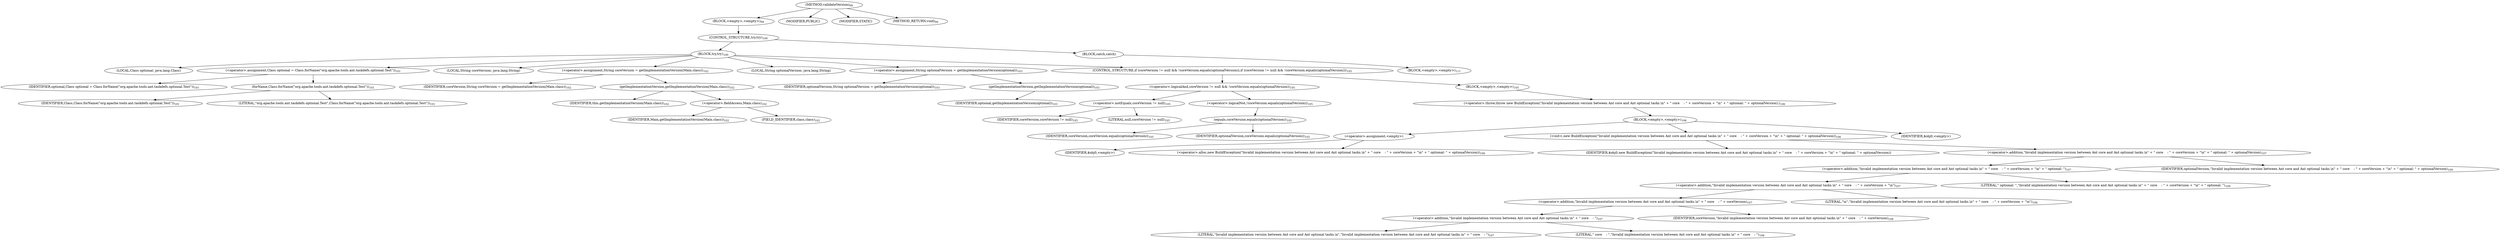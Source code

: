 digraph "validateVersion" {  
"44" [label = <(METHOD,validateVersion)<SUB>99</SUB>> ]
"45" [label = <(BLOCK,&lt;empty&gt;,&lt;empty&gt;)<SUB>99</SUB>> ]
"46" [label = <(CONTROL_STRUCTURE,try,try)<SUB>100</SUB>> ]
"47" [label = <(BLOCK,try,try)<SUB>100</SUB>> ]
"48" [label = <(LOCAL,Class optional: java.lang.Class)> ]
"49" [label = <(&lt;operator&gt;.assignment,Class optional = Class.forName(&quot;org.apache.tools.ant.taskdefs.optional.Test&quot;))<SUB>101</SUB>> ]
"50" [label = <(IDENTIFIER,optional,Class optional = Class.forName(&quot;org.apache.tools.ant.taskdefs.optional.Test&quot;))<SUB>101</SUB>> ]
"51" [label = <(forName,Class.forName(&quot;org.apache.tools.ant.taskdefs.optional.Test&quot;))<SUB>101</SUB>> ]
"52" [label = <(IDENTIFIER,Class,Class.forName(&quot;org.apache.tools.ant.taskdefs.optional.Test&quot;))<SUB>101</SUB>> ]
"53" [label = <(LITERAL,&quot;org.apache.tools.ant.taskdefs.optional.Test&quot;,Class.forName(&quot;org.apache.tools.ant.taskdefs.optional.Test&quot;))<SUB>101</SUB>> ]
"54" [label = <(LOCAL,String coreVersion: java.lang.String)> ]
"55" [label = <(&lt;operator&gt;.assignment,String coreVersion = getImplementationVersion(Main.class))<SUB>102</SUB>> ]
"56" [label = <(IDENTIFIER,coreVersion,String coreVersion = getImplementationVersion(Main.class))<SUB>102</SUB>> ]
"57" [label = <(getImplementationVersion,getImplementationVersion(Main.class))<SUB>102</SUB>> ]
"58" [label = <(IDENTIFIER,this,getImplementationVersion(Main.class))<SUB>102</SUB>> ]
"59" [label = <(&lt;operator&gt;.fieldAccess,Main.class)<SUB>102</SUB>> ]
"60" [label = <(IDENTIFIER,Main,getImplementationVersion(Main.class))<SUB>102</SUB>> ]
"61" [label = <(FIELD_IDENTIFIER,class,class)<SUB>102</SUB>> ]
"62" [label = <(LOCAL,String optionalVersion: java.lang.String)> ]
"63" [label = <(&lt;operator&gt;.assignment,String optionalVersion = getImplementationVersion(optional))<SUB>103</SUB>> ]
"64" [label = <(IDENTIFIER,optionalVersion,String optionalVersion = getImplementationVersion(optional))<SUB>103</SUB>> ]
"65" [label = <(getImplementationVersion,getImplementationVersion(optional))<SUB>103</SUB>> ]
"66" [label = <(IDENTIFIER,optional,getImplementationVersion(optional))<SUB>103</SUB>> ]
"67" [label = <(CONTROL_STRUCTURE,if (coreVersion != null &amp;&amp; !coreVersion.equals(optionalVersion)),if (coreVersion != null &amp;&amp; !coreVersion.equals(optionalVersion)))<SUB>105</SUB>> ]
"68" [label = <(&lt;operator&gt;.logicalAnd,coreVersion != null &amp;&amp; !coreVersion.equals(optionalVersion))<SUB>105</SUB>> ]
"69" [label = <(&lt;operator&gt;.notEquals,coreVersion != null)<SUB>105</SUB>> ]
"70" [label = <(IDENTIFIER,coreVersion,coreVersion != null)<SUB>105</SUB>> ]
"71" [label = <(LITERAL,null,coreVersion != null)<SUB>105</SUB>> ]
"72" [label = <(&lt;operator&gt;.logicalNot,!coreVersion.equals(optionalVersion))<SUB>105</SUB>> ]
"73" [label = <(equals,coreVersion.equals(optionalVersion))<SUB>105</SUB>> ]
"74" [label = <(IDENTIFIER,coreVersion,coreVersion.equals(optionalVersion))<SUB>105</SUB>> ]
"75" [label = <(IDENTIFIER,optionalVersion,coreVersion.equals(optionalVersion))<SUB>105</SUB>> ]
"76" [label = <(BLOCK,&lt;empty&gt;,&lt;empty&gt;)<SUB>105</SUB>> ]
"77" [label = <(&lt;operator&gt;.throw,throw new BuildException(&quot;Invalid implementation version between Ant core and Ant optional tasks.\n&quot; + &quot; core    : &quot; + coreVersion + &quot;\n&quot; + &quot; optional: &quot; + optionalVersion);)<SUB>106</SUB>> ]
"78" [label = <(BLOCK,&lt;empty&gt;,&lt;empty&gt;)<SUB>106</SUB>> ]
"79" [label = <(&lt;operator&gt;.assignment,&lt;empty&gt;)> ]
"80" [label = <(IDENTIFIER,$obj0,&lt;empty&gt;)> ]
"81" [label = <(&lt;operator&gt;.alloc,new BuildException(&quot;Invalid implementation version between Ant core and Ant optional tasks.\n&quot; + &quot; core    : &quot; + coreVersion + &quot;\n&quot; + &quot; optional: &quot; + optionalVersion))<SUB>106</SUB>> ]
"82" [label = <(&lt;init&gt;,new BuildException(&quot;Invalid implementation version between Ant core and Ant optional tasks.\n&quot; + &quot; core    : &quot; + coreVersion + &quot;\n&quot; + &quot; optional: &quot; + optionalVersion))<SUB>106</SUB>> ]
"83" [label = <(IDENTIFIER,$obj0,new BuildException(&quot;Invalid implementation version between Ant core and Ant optional tasks.\n&quot; + &quot; core    : &quot; + coreVersion + &quot;\n&quot; + &quot; optional: &quot; + optionalVersion))> ]
"84" [label = <(&lt;operator&gt;.addition,&quot;Invalid implementation version between Ant core and Ant optional tasks.\n&quot; + &quot; core    : &quot; + coreVersion + &quot;\n&quot; + &quot; optional: &quot; + optionalVersion)<SUB>107</SUB>> ]
"85" [label = <(&lt;operator&gt;.addition,&quot;Invalid implementation version between Ant core and Ant optional tasks.\n&quot; + &quot; core    : &quot; + coreVersion + &quot;\n&quot; + &quot; optional: &quot;)<SUB>107</SUB>> ]
"86" [label = <(&lt;operator&gt;.addition,&quot;Invalid implementation version between Ant core and Ant optional tasks.\n&quot; + &quot; core    : &quot; + coreVersion + &quot;\n&quot;)<SUB>107</SUB>> ]
"87" [label = <(&lt;operator&gt;.addition,&quot;Invalid implementation version between Ant core and Ant optional tasks.\n&quot; + &quot; core    : &quot; + coreVersion)<SUB>107</SUB>> ]
"88" [label = <(&lt;operator&gt;.addition,&quot;Invalid implementation version between Ant core and Ant optional tasks.\n&quot; + &quot; core    : &quot;)<SUB>107</SUB>> ]
"89" [label = <(LITERAL,&quot;Invalid implementation version between Ant core and Ant optional tasks.\n&quot;,&quot;Invalid implementation version between Ant core and Ant optional tasks.\n&quot; + &quot; core    : &quot;)<SUB>107</SUB>> ]
"90" [label = <(LITERAL,&quot; core    : &quot;,&quot;Invalid implementation version between Ant core and Ant optional tasks.\n&quot; + &quot; core    : &quot;)<SUB>108</SUB>> ]
"91" [label = <(IDENTIFIER,coreVersion,&quot;Invalid implementation version between Ant core and Ant optional tasks.\n&quot; + &quot; core    : &quot; + coreVersion)<SUB>108</SUB>> ]
"92" [label = <(LITERAL,&quot;\n&quot;,&quot;Invalid implementation version between Ant core and Ant optional tasks.\n&quot; + &quot; core    : &quot; + coreVersion + &quot;\n&quot;)<SUB>108</SUB>> ]
"93" [label = <(LITERAL,&quot; optional: &quot;,&quot;Invalid implementation version between Ant core and Ant optional tasks.\n&quot; + &quot; core    : &quot; + coreVersion + &quot;\n&quot; + &quot; optional: &quot;)<SUB>109</SUB>> ]
"94" [label = <(IDENTIFIER,optionalVersion,&quot;Invalid implementation version between Ant core and Ant optional tasks.\n&quot; + &quot; core    : &quot; + coreVersion + &quot;\n&quot; + &quot; optional: &quot; + optionalVersion)<SUB>109</SUB>> ]
"95" [label = <(IDENTIFIER,$obj0,&lt;empty&gt;)> ]
"96" [label = <(BLOCK,catch,catch)> ]
"97" [label = <(BLOCK,&lt;empty&gt;,&lt;empty&gt;)<SUB>111</SUB>> ]
"98" [label = <(MODIFIER,PUBLIC)> ]
"99" [label = <(MODIFIER,STATIC)> ]
"100" [label = <(METHOD_RETURN,void)<SUB>99</SUB>> ]
  "44" -> "45" 
  "44" -> "98" 
  "44" -> "99" 
  "44" -> "100" 
  "45" -> "46" 
  "46" -> "47" 
  "46" -> "96" 
  "47" -> "48" 
  "47" -> "49" 
  "47" -> "54" 
  "47" -> "55" 
  "47" -> "62" 
  "47" -> "63" 
  "47" -> "67" 
  "49" -> "50" 
  "49" -> "51" 
  "51" -> "52" 
  "51" -> "53" 
  "55" -> "56" 
  "55" -> "57" 
  "57" -> "58" 
  "57" -> "59" 
  "59" -> "60" 
  "59" -> "61" 
  "63" -> "64" 
  "63" -> "65" 
  "65" -> "66" 
  "67" -> "68" 
  "67" -> "76" 
  "68" -> "69" 
  "68" -> "72" 
  "69" -> "70" 
  "69" -> "71" 
  "72" -> "73" 
  "73" -> "74" 
  "73" -> "75" 
  "76" -> "77" 
  "77" -> "78" 
  "78" -> "79" 
  "78" -> "82" 
  "78" -> "95" 
  "79" -> "80" 
  "79" -> "81" 
  "82" -> "83" 
  "82" -> "84" 
  "84" -> "85" 
  "84" -> "94" 
  "85" -> "86" 
  "85" -> "93" 
  "86" -> "87" 
  "86" -> "92" 
  "87" -> "88" 
  "87" -> "91" 
  "88" -> "89" 
  "88" -> "90" 
  "96" -> "97" 
}
